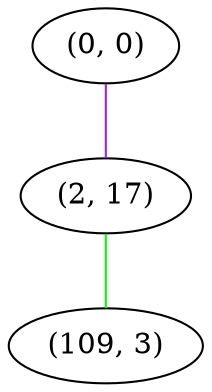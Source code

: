 graph "" {
"(0, 0)";
"(2, 17)";
"(109, 3)";
"(0, 0)" -- "(2, 17)"  [color=purple, key=0, weight=4];
"(2, 17)" -- "(109, 3)"  [color=green, key=0, weight=2];
}
